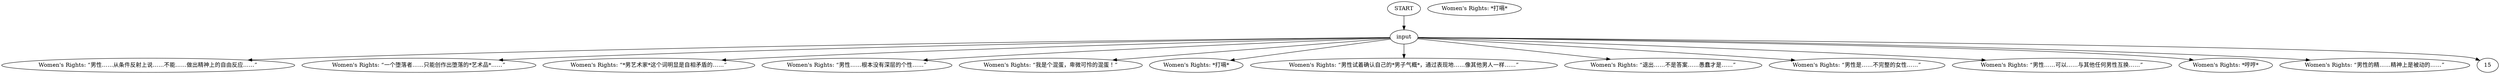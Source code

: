 # COAST / WOMENS RIGHTS second stage barks
# Barks for WR protester post-mercenary tribunal. The Women's Rights protester is drunk, lying in the sand. He uses the tare drunk/working class drunk idle animation.
# ==================================================
digraph G {
	  0 [label="START"];
	  1 [label="input"];
	  2 [label="Women's Rights: “男性……从条件反射上说……不能……做出精神上的自由反应……”"];
	  3 [label="Women's Rights: “一个堕落者……只能创作出堕落的*艺术品*……”"];
	  4 [label="Women's Rights: “*男艺术家*这个词明显是自相矛盾的……”"];
	  5 [label="Women's Rights: “男性……根本没有深层的个性……”"];
	  6 [label="Women's Rights: “我是个混蛋，卑微可怜的混蛋！”"];
	  7 [label="Women's Rights: *打嗝*"];
	  8 [label="Women's Rights: *打嗝*"];
	  9 [label="Women's Rights: “男性试着确认自己的*男子气概*，通过表现地……像其他男人一样……”"];
	  10 [label="Women's Rights: “退出……不是答案……愚蠢才是……”"];
	  11 [label="Women's Rights: “男性是……不完整的女性……”"];
	  12 [label="Women's Rights: “男性……可以……与其他任何男性互换……”"];
	  13 [label="Women's Rights: *哼哼*"];
	  14 [label="Women's Rights: “男性的精……精神上是被动的……”"];
	  0 -> 1
	  1 -> 2
	  1 -> 3
	  1 -> 4
	  1 -> 5
	  1 -> 6
	  1 -> 7
	  1 -> 9
	  1 -> 10
	  1 -> 11
	  1 -> 12
	  1 -> 13
	  1 -> 14
	  1 -> 15
}


